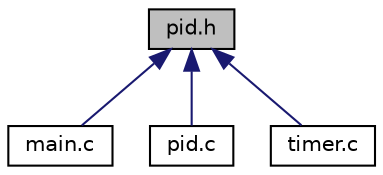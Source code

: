 digraph "pid.h"
{
  edge [fontname="Helvetica",fontsize="10",labelfontname="Helvetica",labelfontsize="10"];
  node [fontname="Helvetica",fontsize="10",shape=record];
  Node2 [label="pid.h",height=0.2,width=0.4,color="black", fillcolor="grey75", style="filled", fontcolor="black"];
  Node2 -> Node3 [dir="back",color="midnightblue",fontsize="10",style="solid",fontname="Helvetica"];
  Node3 [label="main.c",height=0.2,width=0.4,color="black", fillcolor="white", style="filled",URL="$d0/d29/main_8c.html",tooltip="Main MCU and peripherals configuration. "];
  Node2 -> Node4 [dir="back",color="midnightblue",fontsize="10",style="solid",fontname="Helvetica"];
  Node4 [label="pid.c",height=0.2,width=0.4,color="black", fillcolor="white", style="filled",URL="$d7/df3/pid_8c.html"];
  Node2 -> Node5 [dir="back",color="midnightblue",fontsize="10",style="solid",fontname="Helvetica"];
  Node5 [label="timer.c",height=0.2,width=0.4,color="black", fillcolor="white", style="filled",URL="$df/d41/timer_8c.html"];
}
